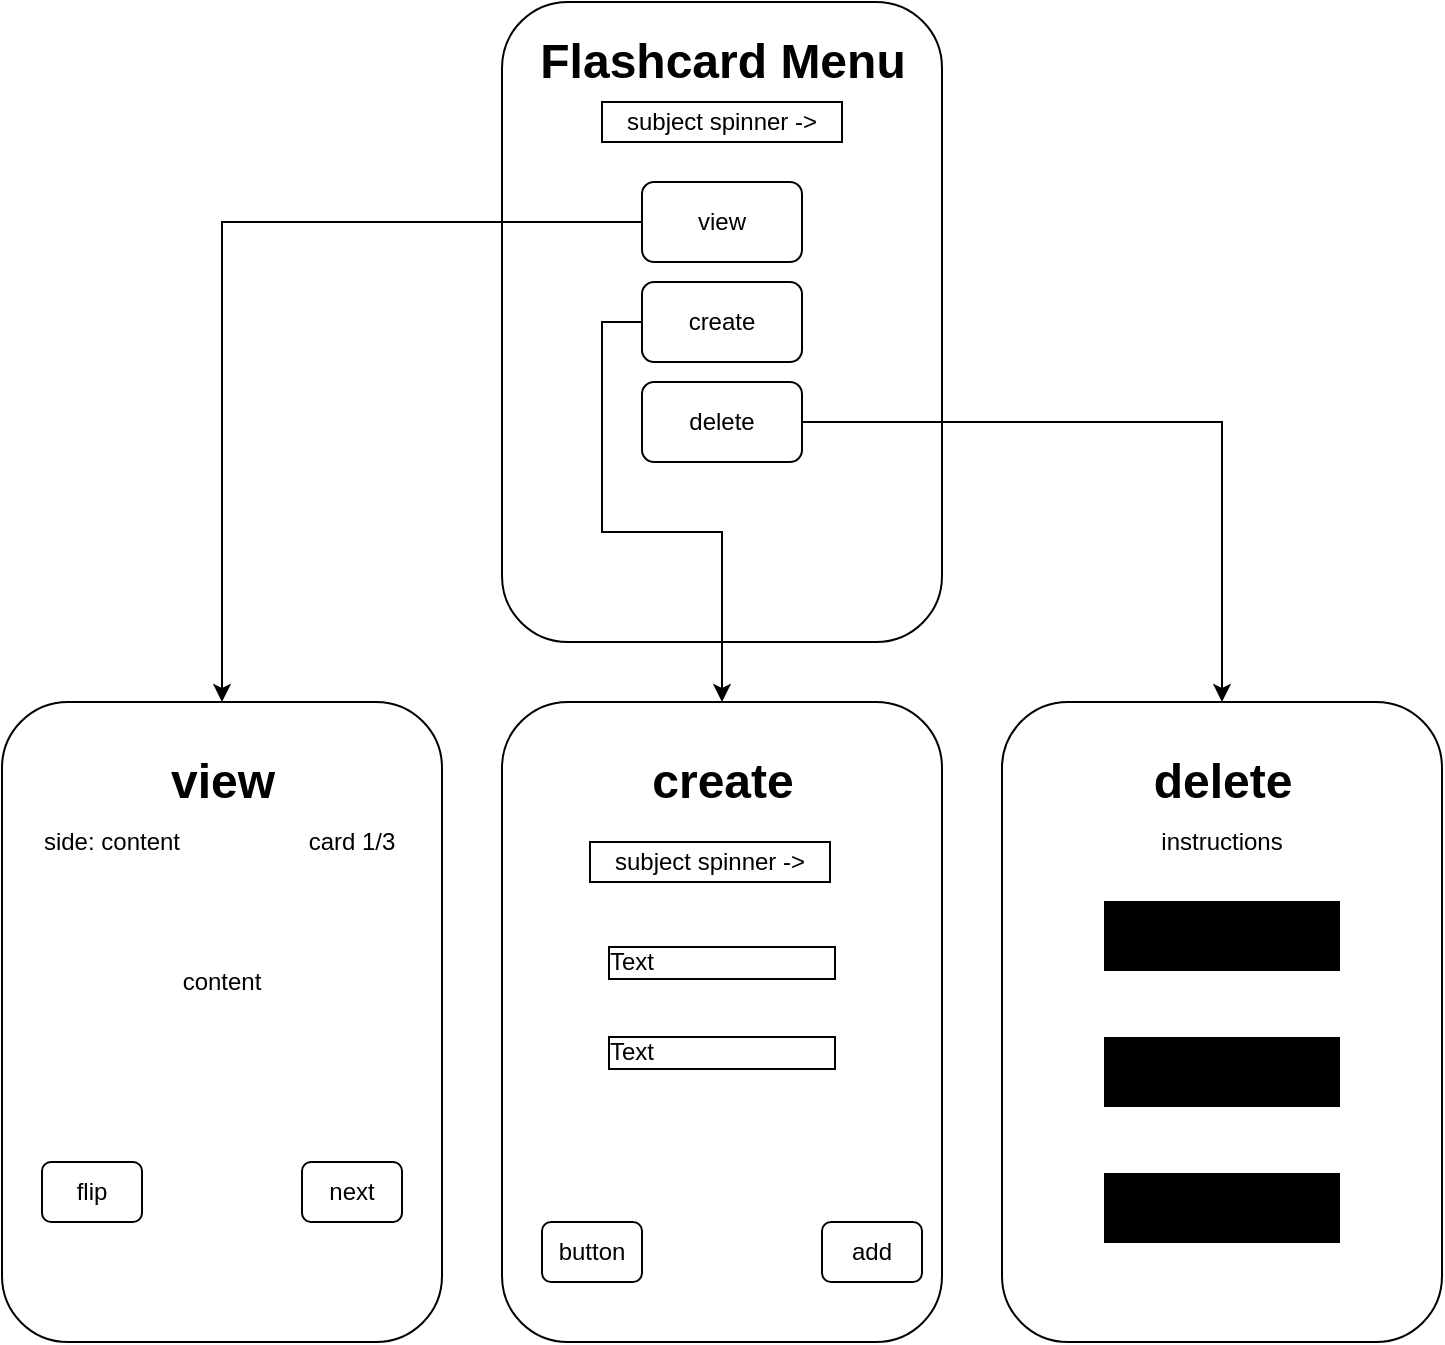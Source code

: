 <mxfile version="13.5.8" type="device"><diagram id="lZU450twl7NAQdmBB0lL" name="Page-1"><mxGraphModel dx="919" dy="685" grid="1" gridSize="10" guides="1" tooltips="1" connect="1" arrows="1" fold="1" page="1" pageScale="1" pageWidth="827" pageHeight="1169" math="0" shadow="0"><root><mxCell id="0"/><mxCell id="1" parent="0"/><mxCell id="odzEptu6fXogERV_3jtq-1" value="" style="rounded=1;whiteSpace=wrap;html=1;" vertex="1" parent="1"><mxGeometry x="310" y="50" width="220" height="320" as="geometry"/></mxCell><mxCell id="odzEptu6fXogERV_3jtq-2" value="" style="rounded=1;whiteSpace=wrap;html=1;" vertex="1" parent="1"><mxGeometry x="310" y="400" width="220" height="320" as="geometry"/></mxCell><mxCell id="odzEptu6fXogERV_3jtq-7" value="Flashcard Menu" style="text;strokeColor=none;fillColor=none;html=1;fontSize=24;fontStyle=1;verticalAlign=middle;align=center;" vertex="1" parent="1"><mxGeometry x="370" y="60" width="100" height="40" as="geometry"/></mxCell><mxCell id="odzEptu6fXogERV_3jtq-42" style="edgeStyle=orthogonalEdgeStyle;rounded=0;orthogonalLoop=1;jettySize=auto;html=1;exitX=0;exitY=0.5;exitDx=0;exitDy=0;entryX=0.5;entryY=0;entryDx=0;entryDy=0;" edge="1" parent="1" source="odzEptu6fXogERV_3jtq-8" target="odzEptu6fXogERV_3jtq-13"><mxGeometry relative="1" as="geometry"/></mxCell><mxCell id="odzEptu6fXogERV_3jtq-8" value="view" style="rounded=1;whiteSpace=wrap;html=1;" vertex="1" parent="1"><mxGeometry x="380" y="140" width="80" height="40" as="geometry"/></mxCell><mxCell id="odzEptu6fXogERV_3jtq-9" value="subject spinner -&amp;gt;" style="rounded=0;whiteSpace=wrap;html=1;" vertex="1" parent="1"><mxGeometry x="360" y="100" width="120" height="20" as="geometry"/></mxCell><mxCell id="odzEptu6fXogERV_3jtq-43" style="edgeStyle=orthogonalEdgeStyle;rounded=0;orthogonalLoop=1;jettySize=auto;html=1;exitX=0;exitY=0.5;exitDx=0;exitDy=0;entryX=0.5;entryY=0;entryDx=0;entryDy=0;" edge="1" parent="1" source="odzEptu6fXogERV_3jtq-10" target="odzEptu6fXogERV_3jtq-2"><mxGeometry relative="1" as="geometry"/></mxCell><mxCell id="odzEptu6fXogERV_3jtq-10" value="create" style="rounded=1;whiteSpace=wrap;html=1;" vertex="1" parent="1"><mxGeometry x="380" y="190" width="80" height="40" as="geometry"/></mxCell><mxCell id="odzEptu6fXogERV_3jtq-44" style="edgeStyle=orthogonalEdgeStyle;rounded=0;orthogonalLoop=1;jettySize=auto;html=1;exitX=1;exitY=0.5;exitDx=0;exitDy=0;entryX=0.5;entryY=0;entryDx=0;entryDy=0;" edge="1" parent="1" source="odzEptu6fXogERV_3jtq-11" target="odzEptu6fXogERV_3jtq-14"><mxGeometry relative="1" as="geometry"/></mxCell><mxCell id="odzEptu6fXogERV_3jtq-11" value="delete" style="rounded=1;whiteSpace=wrap;html=1;" vertex="1" parent="1"><mxGeometry x="380" y="240" width="80" height="40" as="geometry"/></mxCell><mxCell id="odzEptu6fXogERV_3jtq-13" value="" style="rounded=1;whiteSpace=wrap;html=1;" vertex="1" parent="1"><mxGeometry x="60" y="400" width="220" height="320" as="geometry"/></mxCell><mxCell id="odzEptu6fXogERV_3jtq-14" value="" style="rounded=1;whiteSpace=wrap;html=1;" vertex="1" parent="1"><mxGeometry x="560" y="400" width="220" height="320" as="geometry"/></mxCell><mxCell id="odzEptu6fXogERV_3jtq-15" value="view" style="text;strokeColor=none;fillColor=none;html=1;fontSize=24;fontStyle=1;verticalAlign=middle;align=center;" vertex="1" parent="1"><mxGeometry x="120" y="420" width="100" height="40" as="geometry"/></mxCell><mxCell id="odzEptu6fXogERV_3jtq-17" value="create" style="text;strokeColor=none;fillColor=none;html=1;fontSize=24;fontStyle=1;verticalAlign=middle;align=center;" vertex="1" parent="1"><mxGeometry x="370" y="420" width="100" height="40" as="geometry"/></mxCell><mxCell id="odzEptu6fXogERV_3jtq-18" value="delete" style="text;strokeColor=none;fillColor=none;html=1;fontSize=24;fontStyle=1;verticalAlign=middle;align=center;" vertex="1" parent="1"><mxGeometry x="620" y="420" width="100" height="40" as="geometry"/></mxCell><mxCell id="odzEptu6fXogERV_3jtq-27" value="" style="shape=parallelMarker;direction=south;html=1;outlineConnect=0;" vertex="1" parent="1"><mxGeometry x="611.5" y="500" width="117" height="170" as="geometry"/></mxCell><mxCell id="odzEptu6fXogERV_3jtq-29" value="Text &amp;nbsp; &amp;nbsp; &amp;nbsp; &amp;nbsp; &amp;nbsp; &amp;nbsp; &amp;nbsp; &amp;nbsp; &amp;nbsp; &amp;nbsp; &amp;nbsp; &amp;nbsp; &amp;nbsp;&amp;nbsp;" style="text;html=1;strokeColor=none;fillColor=none;align=center;verticalAlign=middle;whiteSpace=wrap;rounded=0;labelBorderColor=#000000;" vertex="1" parent="1"><mxGeometry x="360" y="565" width="120" height="20" as="geometry"/></mxCell><mxCell id="odzEptu6fXogERV_3jtq-30" value="add" style="rounded=1;whiteSpace=wrap;html=1;" vertex="1" parent="1"><mxGeometry x="470" y="660" width="50" height="30" as="geometry"/></mxCell><mxCell id="odzEptu6fXogERV_3jtq-31" value="button" style="rounded=1;whiteSpace=wrap;html=1;" vertex="1" parent="1"><mxGeometry x="330" y="660" width="50" height="30" as="geometry"/></mxCell><mxCell id="odzEptu6fXogERV_3jtq-32" value="Text &amp;nbsp; &amp;nbsp; &amp;nbsp; &amp;nbsp; &amp;nbsp; &amp;nbsp; &amp;nbsp; &amp;nbsp; &amp;nbsp; &amp;nbsp; &amp;nbsp; &amp;nbsp; &amp;nbsp;&amp;nbsp;" style="text;html=1;strokeColor=none;fillColor=none;align=center;verticalAlign=middle;whiteSpace=wrap;rounded=0;labelBorderColor=#000000;" vertex="1" parent="1"><mxGeometry x="360" y="520" width="120" height="20" as="geometry"/></mxCell><mxCell id="odzEptu6fXogERV_3jtq-34" value="subject spinner -&amp;gt;" style="rounded=0;whiteSpace=wrap;html=1;" vertex="1" parent="1"><mxGeometry x="354" y="470" width="120" height="20" as="geometry"/></mxCell><mxCell id="odzEptu6fXogERV_3jtq-35" value="side: content" style="text;html=1;strokeColor=none;fillColor=none;align=center;verticalAlign=middle;whiteSpace=wrap;rounded=0;" vertex="1" parent="1"><mxGeometry x="70" y="460" width="90" height="20" as="geometry"/></mxCell><mxCell id="odzEptu6fXogERV_3jtq-36" value="card 1/3" style="text;html=1;strokeColor=none;fillColor=none;align=center;verticalAlign=middle;whiteSpace=wrap;rounded=0;" vertex="1" parent="1"><mxGeometry x="200" y="460" width="70" height="20" as="geometry"/></mxCell><mxCell id="odzEptu6fXogERV_3jtq-37" value="content" style="text;html=1;strokeColor=none;fillColor=none;align=center;verticalAlign=middle;whiteSpace=wrap;rounded=0;" vertex="1" parent="1"><mxGeometry x="150" y="530" width="40" height="20" as="geometry"/></mxCell><mxCell id="odzEptu6fXogERV_3jtq-38" value="flip" style="rounded=1;whiteSpace=wrap;html=1;" vertex="1" parent="1"><mxGeometry x="80" y="630" width="50" height="30" as="geometry"/></mxCell><mxCell id="odzEptu6fXogERV_3jtq-39" value="next" style="rounded=1;whiteSpace=wrap;html=1;" vertex="1" parent="1"><mxGeometry x="210" y="630" width="50" height="30" as="geometry"/></mxCell><mxCell id="odzEptu6fXogERV_3jtq-41" value="instructions" style="text;html=1;strokeColor=none;fillColor=none;align=center;verticalAlign=middle;whiteSpace=wrap;rounded=0;" vertex="1" parent="1"><mxGeometry x="650" y="460" width="40" height="20" as="geometry"/></mxCell></root></mxGraphModel></diagram></mxfile>